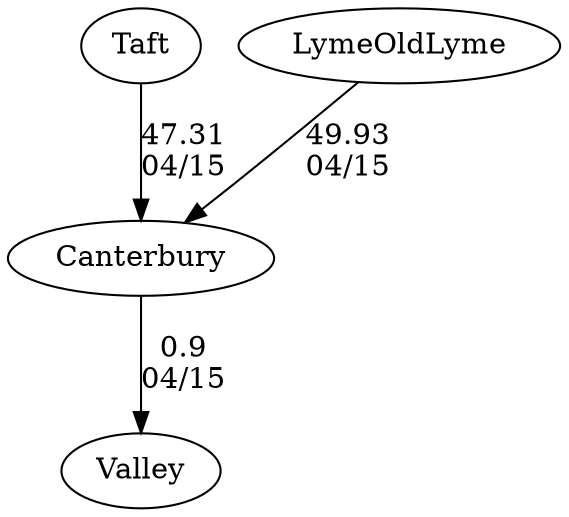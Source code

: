 digraph boys1foursCanterbury {Taft [URL="boys1foursCanterburyTaft.html"];Valley [URL="boys1foursCanterburyValley.html"];LymeOldLyme [URL="boys1foursCanterburyLymeOldLyme.html"];Canterbury [URL="boys1foursCanterburyCanterbury.html"];LymeOldLyme -> Canterbury[label="49.93
04/15", weight="51", tooltip="NEIRA Boys Fours,Taft, Lyme/Old Lyme, Canterbury, Valley Regional			
Distance: 1500 meters Conditions: 7-8mph cross tail wind. Comments: Thanks to Lyme/Old Lyme, Canterbury, and Valley for making the trip to Bantam Lake.
None", URL="http://www.row2k.com/results/resultspage.cfm?UID=365F3EBE7EA27CD7F3EF83DD42468130&cat=1", random="random"]; 
Taft -> Canterbury[label="47.31
04/15", weight="53", tooltip="NEIRA Boys Fours,Taft, Lyme/Old Lyme, Canterbury, Valley Regional			
Distance: 1500 meters Conditions: 7-8mph cross tail wind. Comments: Thanks to Lyme/Old Lyme, Canterbury, and Valley for making the trip to Bantam Lake.
None", URL="http://www.row2k.com/results/resultspage.cfm?UID=365F3EBE7EA27CD7F3EF83DD42468130&cat=1", random="random"]; 
Canterbury -> Valley[label="0.9
04/15", weight="100", tooltip="NEIRA Boys Fours,Taft, Lyme/Old Lyme, Canterbury, Valley Regional			
Distance: 1500 meters Conditions: 7-8mph cross tail wind. Comments: Thanks to Lyme/Old Lyme, Canterbury, and Valley for making the trip to Bantam Lake.
None", URL="http://www.row2k.com/results/resultspage.cfm?UID=365F3EBE7EA27CD7F3EF83DD42468130&cat=1", random="random"]}